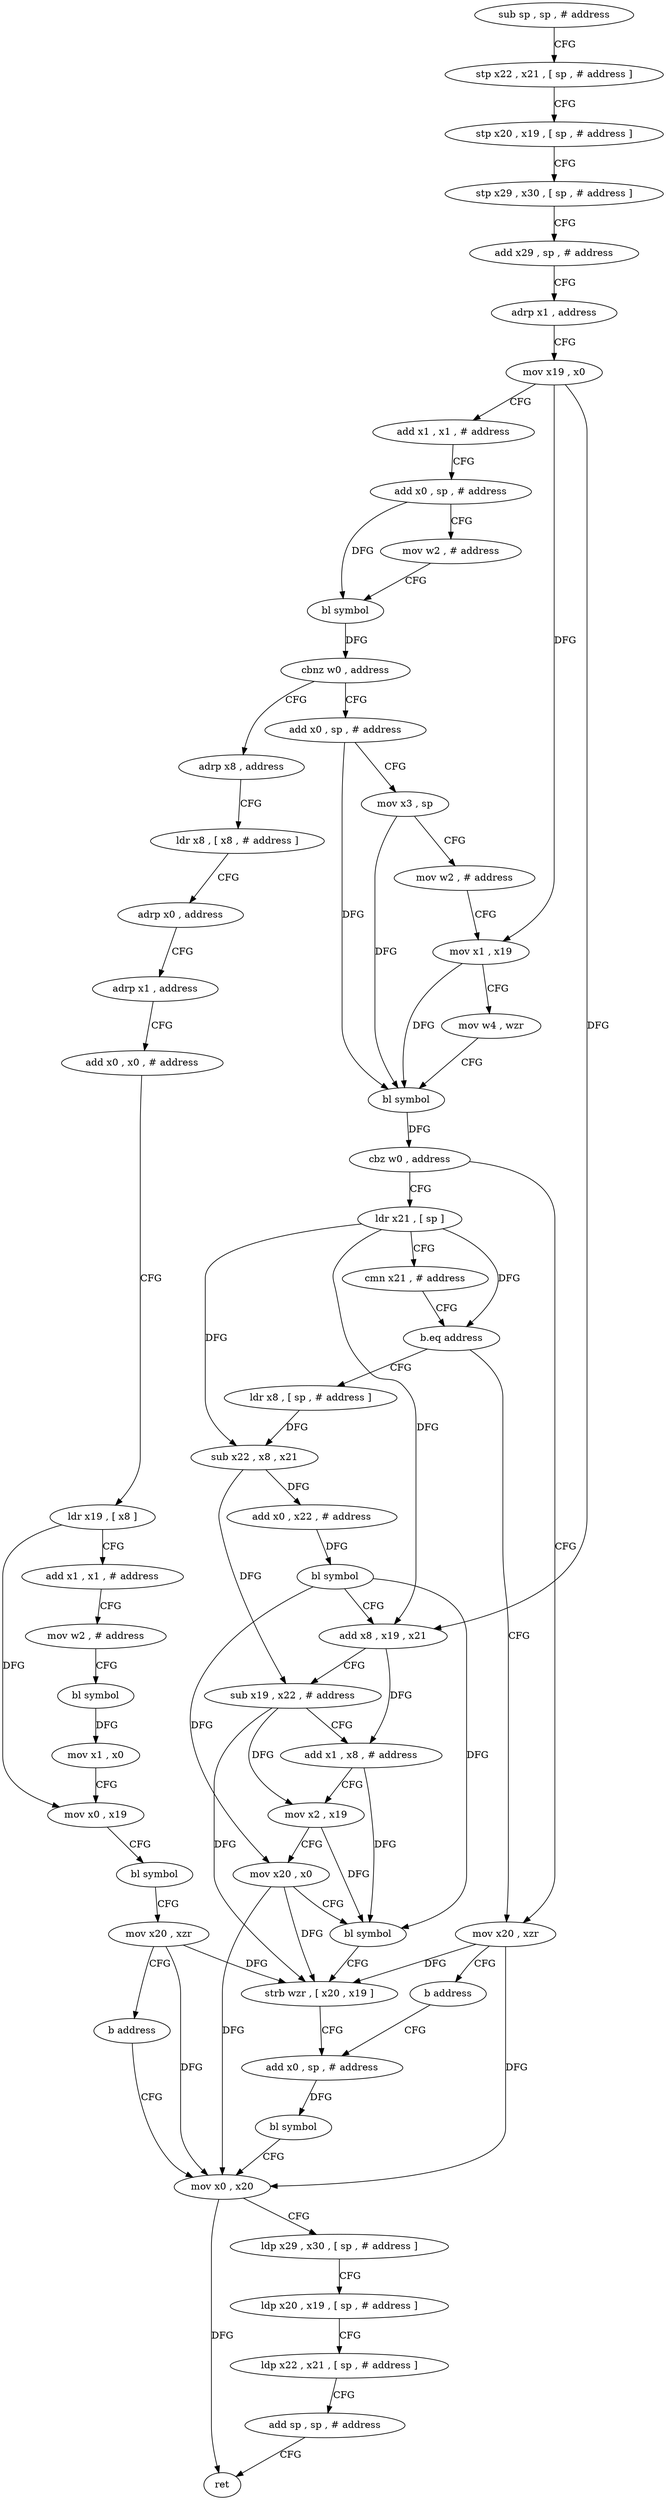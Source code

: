 digraph "func" {
"73272" [label = "sub sp , sp , # address" ]
"73276" [label = "stp x22 , x21 , [ sp , # address ]" ]
"73280" [label = "stp x20 , x19 , [ sp , # address ]" ]
"73284" [label = "stp x29 , x30 , [ sp , # address ]" ]
"73288" [label = "add x29 , sp , # address" ]
"73292" [label = "adrp x1 , address" ]
"73296" [label = "mov x19 , x0" ]
"73300" [label = "add x1 , x1 , # address" ]
"73304" [label = "add x0 , sp , # address" ]
"73308" [label = "mov w2 , # address" ]
"73312" [label = "bl symbol" ]
"73316" [label = "cbnz w0 , address" ]
"73444" [label = "adrp x8 , address" ]
"73320" [label = "add x0 , sp , # address" ]
"73448" [label = "ldr x8 , [ x8 , # address ]" ]
"73452" [label = "adrp x0 , address" ]
"73456" [label = "adrp x1 , address" ]
"73460" [label = "add x0 , x0 , # address" ]
"73464" [label = "ldr x19 , [ x8 ]" ]
"73468" [label = "add x1 , x1 , # address" ]
"73472" [label = "mov w2 , # address" ]
"73476" [label = "bl symbol" ]
"73480" [label = "mov x1 , x0" ]
"73484" [label = "mov x0 , x19" ]
"73488" [label = "bl symbol" ]
"73492" [label = "mov x20 , xzr" ]
"73496" [label = "b address" ]
"73420" [label = "mov x0 , x20" ]
"73324" [label = "mov x3 , sp" ]
"73328" [label = "mov w2 , # address" ]
"73332" [label = "mov x1 , x19" ]
"73336" [label = "mov w4 , wzr" ]
"73340" [label = "bl symbol" ]
"73344" [label = "cbz w0 , address" ]
"73356" [label = "ldr x21 , [ sp ]" ]
"73348" [label = "mov x20 , xzr" ]
"73424" [label = "ldp x29 , x30 , [ sp , # address ]" ]
"73428" [label = "ldp x20 , x19 , [ sp , # address ]" ]
"73432" [label = "ldp x22 , x21 , [ sp , # address ]" ]
"73436" [label = "add sp , sp , # address" ]
"73440" [label = "ret" ]
"73360" [label = "cmn x21 , # address" ]
"73364" [label = "b.eq address" ]
"73368" [label = "ldr x8 , [ sp , # address ]" ]
"73352" [label = "b address" ]
"73412" [label = "add x0 , sp , # address" ]
"73372" [label = "sub x22 , x8 , x21" ]
"73376" [label = "add x0 , x22 , # address" ]
"73380" [label = "bl symbol" ]
"73384" [label = "add x8 , x19 , x21" ]
"73388" [label = "sub x19 , x22 , # address" ]
"73392" [label = "add x1 , x8 , # address" ]
"73396" [label = "mov x2 , x19" ]
"73400" [label = "mov x20 , x0" ]
"73404" [label = "bl symbol" ]
"73408" [label = "strb wzr , [ x20 , x19 ]" ]
"73416" [label = "bl symbol" ]
"73272" -> "73276" [ label = "CFG" ]
"73276" -> "73280" [ label = "CFG" ]
"73280" -> "73284" [ label = "CFG" ]
"73284" -> "73288" [ label = "CFG" ]
"73288" -> "73292" [ label = "CFG" ]
"73292" -> "73296" [ label = "CFG" ]
"73296" -> "73300" [ label = "CFG" ]
"73296" -> "73332" [ label = "DFG" ]
"73296" -> "73384" [ label = "DFG" ]
"73300" -> "73304" [ label = "CFG" ]
"73304" -> "73308" [ label = "CFG" ]
"73304" -> "73312" [ label = "DFG" ]
"73308" -> "73312" [ label = "CFG" ]
"73312" -> "73316" [ label = "DFG" ]
"73316" -> "73444" [ label = "CFG" ]
"73316" -> "73320" [ label = "CFG" ]
"73444" -> "73448" [ label = "CFG" ]
"73320" -> "73324" [ label = "CFG" ]
"73320" -> "73340" [ label = "DFG" ]
"73448" -> "73452" [ label = "CFG" ]
"73452" -> "73456" [ label = "CFG" ]
"73456" -> "73460" [ label = "CFG" ]
"73460" -> "73464" [ label = "CFG" ]
"73464" -> "73468" [ label = "CFG" ]
"73464" -> "73484" [ label = "DFG" ]
"73468" -> "73472" [ label = "CFG" ]
"73472" -> "73476" [ label = "CFG" ]
"73476" -> "73480" [ label = "DFG" ]
"73480" -> "73484" [ label = "CFG" ]
"73484" -> "73488" [ label = "CFG" ]
"73488" -> "73492" [ label = "CFG" ]
"73492" -> "73496" [ label = "CFG" ]
"73492" -> "73420" [ label = "DFG" ]
"73492" -> "73408" [ label = "DFG" ]
"73496" -> "73420" [ label = "CFG" ]
"73420" -> "73424" [ label = "CFG" ]
"73420" -> "73440" [ label = "DFG" ]
"73324" -> "73328" [ label = "CFG" ]
"73324" -> "73340" [ label = "DFG" ]
"73328" -> "73332" [ label = "CFG" ]
"73332" -> "73336" [ label = "CFG" ]
"73332" -> "73340" [ label = "DFG" ]
"73336" -> "73340" [ label = "CFG" ]
"73340" -> "73344" [ label = "DFG" ]
"73344" -> "73356" [ label = "CFG" ]
"73344" -> "73348" [ label = "CFG" ]
"73356" -> "73360" [ label = "CFG" ]
"73356" -> "73364" [ label = "DFG" ]
"73356" -> "73372" [ label = "DFG" ]
"73356" -> "73384" [ label = "DFG" ]
"73348" -> "73352" [ label = "CFG" ]
"73348" -> "73420" [ label = "DFG" ]
"73348" -> "73408" [ label = "DFG" ]
"73424" -> "73428" [ label = "CFG" ]
"73428" -> "73432" [ label = "CFG" ]
"73432" -> "73436" [ label = "CFG" ]
"73436" -> "73440" [ label = "CFG" ]
"73360" -> "73364" [ label = "CFG" ]
"73364" -> "73348" [ label = "CFG" ]
"73364" -> "73368" [ label = "CFG" ]
"73368" -> "73372" [ label = "DFG" ]
"73352" -> "73412" [ label = "CFG" ]
"73412" -> "73416" [ label = "DFG" ]
"73372" -> "73376" [ label = "DFG" ]
"73372" -> "73388" [ label = "DFG" ]
"73376" -> "73380" [ label = "DFG" ]
"73380" -> "73384" [ label = "CFG" ]
"73380" -> "73400" [ label = "DFG" ]
"73380" -> "73404" [ label = "DFG" ]
"73384" -> "73388" [ label = "CFG" ]
"73384" -> "73392" [ label = "DFG" ]
"73388" -> "73392" [ label = "CFG" ]
"73388" -> "73396" [ label = "DFG" ]
"73388" -> "73408" [ label = "DFG" ]
"73392" -> "73396" [ label = "CFG" ]
"73392" -> "73404" [ label = "DFG" ]
"73396" -> "73400" [ label = "CFG" ]
"73396" -> "73404" [ label = "DFG" ]
"73400" -> "73404" [ label = "CFG" ]
"73400" -> "73420" [ label = "DFG" ]
"73400" -> "73408" [ label = "DFG" ]
"73404" -> "73408" [ label = "CFG" ]
"73408" -> "73412" [ label = "CFG" ]
"73416" -> "73420" [ label = "CFG" ]
}
